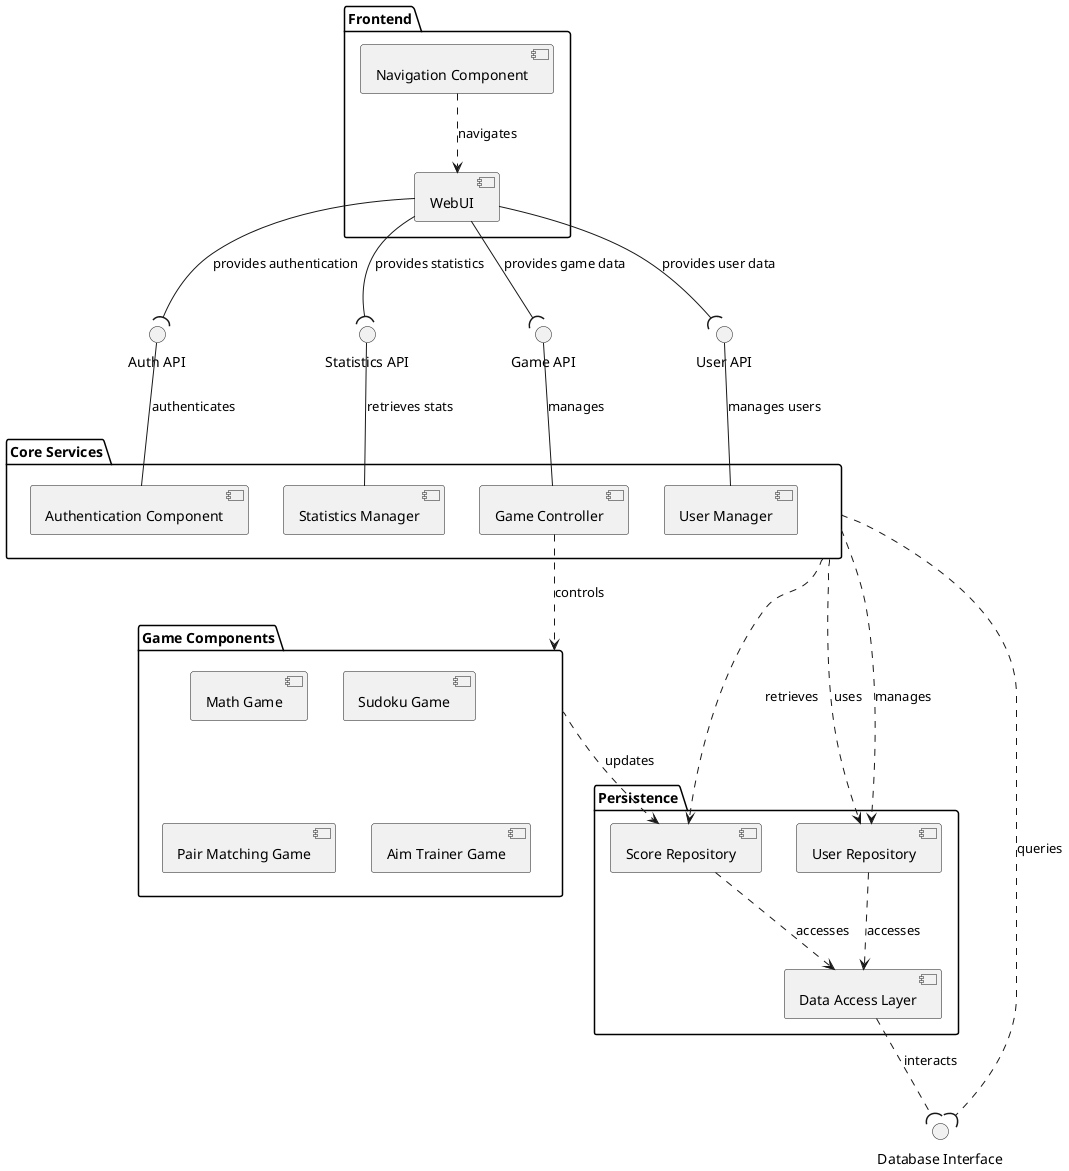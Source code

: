 @startuml components_simplified_diagram
top to bottom direction


' Main components
package "Frontend" {
  [WebUI] as UI
  [Navigation Component] as Nav
}
package "Game Components" as GamesC{

        [Math Game] as MathGame
        [Sudoku Game] as Sudoku
        [Pair Matching Game] as PairMatch
        [Aim Trainer Game] as AimTrainer

}
package "Core Services" as Core {
    [Game Controller] as GameCtrl
    [Authentication Component] as Auth
    [Statistics Manager] as StatsMgr
    [User Manager] as UserMgr
}



package "Persistence" {
  [Data Access Layer] as DAL
  [Score Repository] as ScoreRepo
  [User Repository] as UserRepo
  
}

' External interfaces

interface "Database Interface" as DBIF

interface "Auth API" as AuthAPI
interface "Statistics API" as StatsAPI
interface "Game API" as GameAPI
interface "User API" as UserAPI

' Relationships

Nav ..> UI : navigates
AuthAPI -- Auth : authenticates
GameAPI -- GameCtrl : manages
StatsAPI -- StatsMgr : retrieves stats
UserAPI -- UserMgr : manages users
UI --( AuthAPI : provides authentication
UI --( StatsAPI : provides statistics
UI --( GameAPI : provides game data
UI --( UserAPI : provides user data

Core ..> UserRepo : uses

GameCtrl ..> GamesC : controls
Core ..> ScoreRepo : retrieves
Core ..> UserRepo : manages
Core ..( DBIF : queries

DAL ..( DBIF : interacts
ScoreRepo ..> DAL : accesses
UserRepo ..> DAL : accesses

' Additional relationships
GamesC ..> ScoreRepo : updates


@enduml
